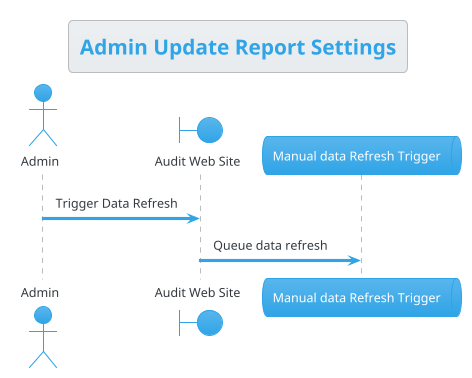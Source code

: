 @startuml Admin Update Report Settings
!theme cerulean

title "Admin Update Report Settings"

actor Admin
boundary "Audit Web Site" as WebSite
queue "Manual data Refresh Trigger" as DataRefreshQueue

Admin -> WebSite : Trigger Data Refresh
WebSite -> DataRefreshQueue : Queue data refresh

@enduml